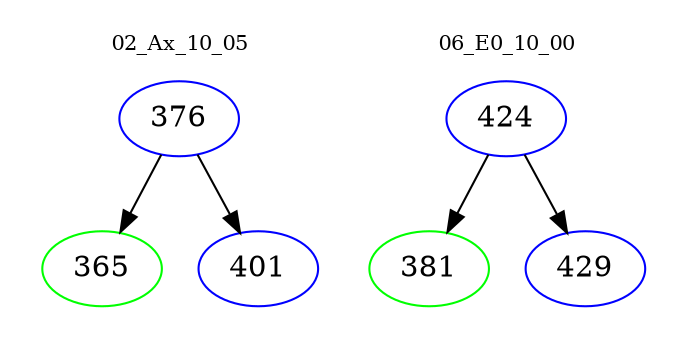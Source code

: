 digraph{
subgraph cluster_0 {
color = white
label = "02_Ax_10_05";
fontsize=10;
T0_376 [label="376", color="blue"]
T0_376 -> T0_365 [color="black"]
T0_365 [label="365", color="green"]
T0_376 -> T0_401 [color="black"]
T0_401 [label="401", color="blue"]
}
subgraph cluster_1 {
color = white
label = "06_E0_10_00";
fontsize=10;
T1_424 [label="424", color="blue"]
T1_424 -> T1_381 [color="black"]
T1_381 [label="381", color="green"]
T1_424 -> T1_429 [color="black"]
T1_429 [label="429", color="blue"]
}
}
